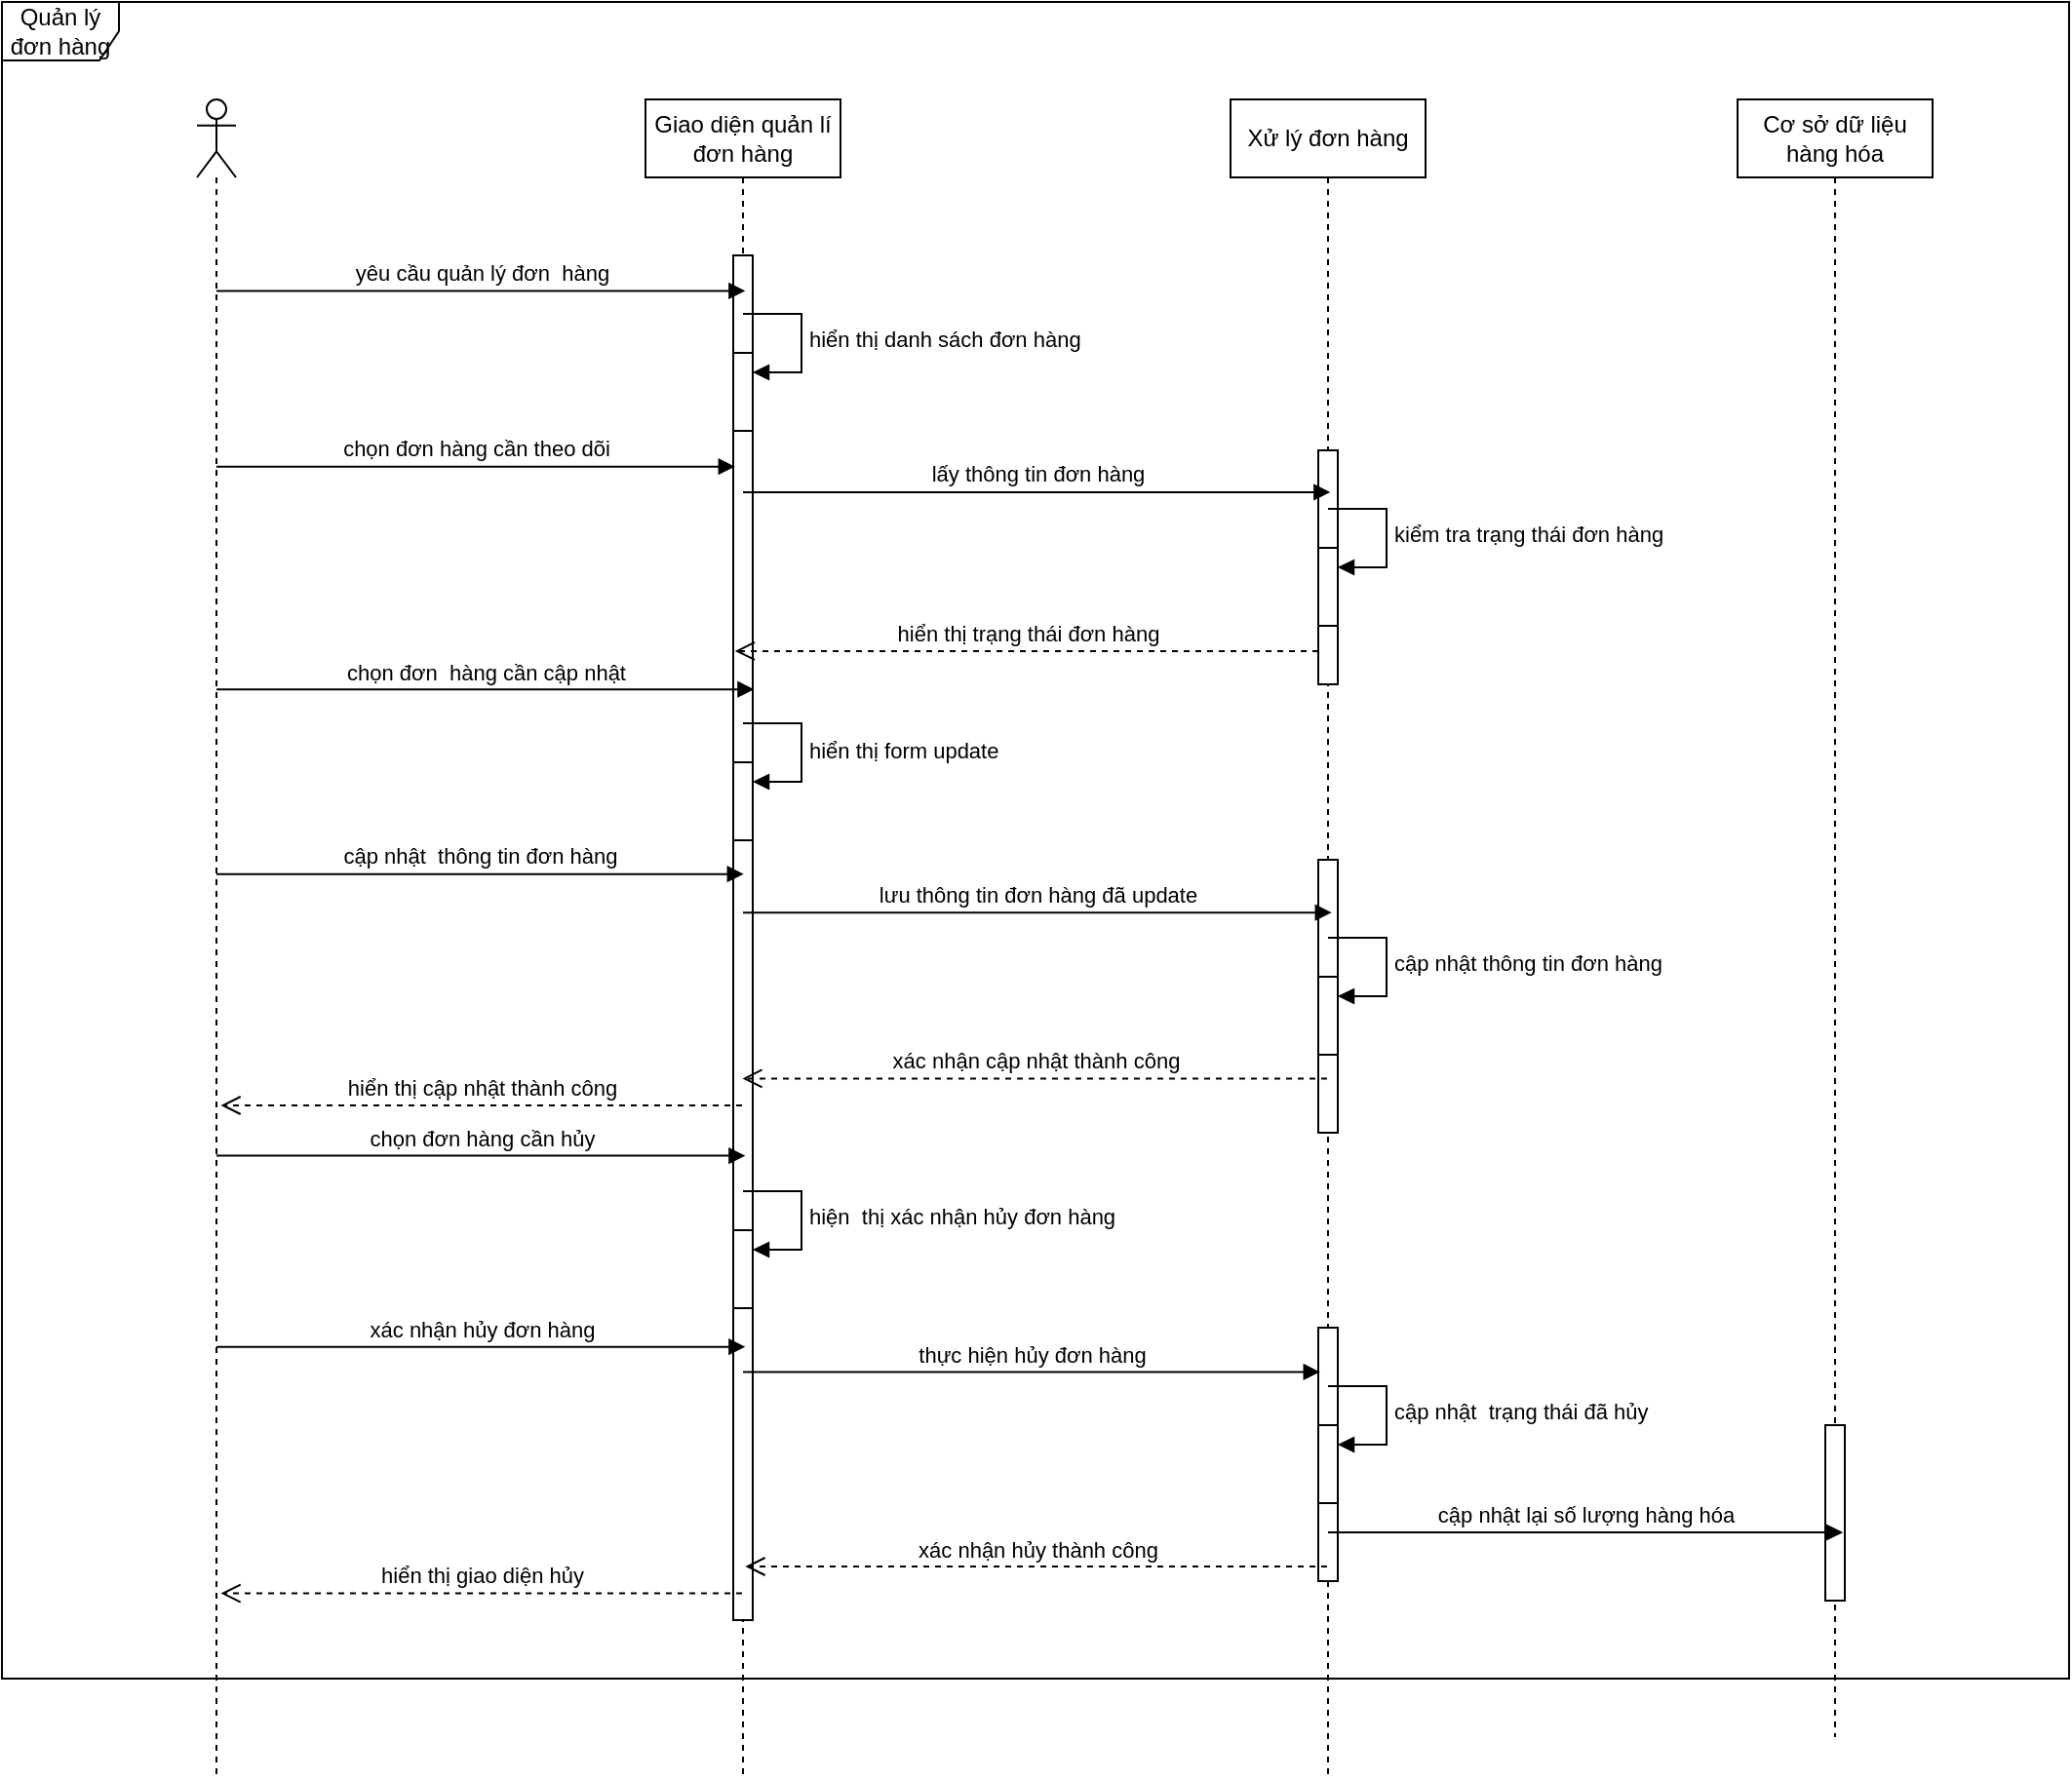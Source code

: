 <mxfile version="26.2.12">
  <diagram name="Page-1" id="aQOmlmfpFeViXC50ulA3">
    <mxGraphModel dx="1476" dy="920" grid="1" gridSize="10" guides="1" tooltips="1" connect="1" arrows="1" fold="1" page="1" pageScale="1" pageWidth="1654" pageHeight="2336" math="0" shadow="0">
      <root>
        <mxCell id="0" />
        <mxCell id="1" parent="0" />
        <mxCell id="LHbsXOiMSEpT2H5i1_bc-1" value="Quản lý đơn hàng" style="shape=umlFrame;whiteSpace=wrap;html=1;pointerEvents=0;" vertex="1" parent="1">
          <mxGeometry x="50" y="90" width="1060" height="860" as="geometry" />
        </mxCell>
        <mxCell id="LHbsXOiMSEpT2H5i1_bc-2" value="" style="shape=umlLifeline;perimeter=lifelinePerimeter;whiteSpace=wrap;html=1;container=1;dropTarget=0;collapsible=0;recursiveResize=0;outlineConnect=0;portConstraint=eastwest;newEdgeStyle={&quot;curved&quot;:0,&quot;rounded&quot;:0};participant=umlActor;" vertex="1" parent="1">
          <mxGeometry x="150" y="140" width="20" height="860" as="geometry" />
        </mxCell>
        <mxCell id="LHbsXOiMSEpT2H5i1_bc-3" value="Giao diện quản lí đơn hàng" style="shape=umlLifeline;perimeter=lifelinePerimeter;whiteSpace=wrap;html=1;container=1;dropTarget=0;collapsible=0;recursiveResize=0;outlineConnect=0;portConstraint=eastwest;newEdgeStyle={&quot;curved&quot;:0,&quot;rounded&quot;:0};" vertex="1" parent="1">
          <mxGeometry x="380" y="140" width="100" height="860" as="geometry" />
        </mxCell>
        <mxCell id="LHbsXOiMSEpT2H5i1_bc-6" value="" style="html=1;points=[[0,0,0,0,5],[0,1,0,0,-5],[1,0,0,0,5],[1,1,0,0,-5]];perimeter=orthogonalPerimeter;outlineConnect=0;targetShapes=umlLifeline;portConstraint=eastwest;newEdgeStyle={&quot;curved&quot;:0,&quot;rounded&quot;:0};" vertex="1" parent="LHbsXOiMSEpT2H5i1_bc-3">
          <mxGeometry x="45" y="80" width="10" height="700" as="geometry" />
        </mxCell>
        <mxCell id="LHbsXOiMSEpT2H5i1_bc-10" value="" style="html=1;points=[[0,0,0,0,5],[0,1,0,0,-5],[1,0,0,0,5],[1,1,0,0,-5]];perimeter=orthogonalPerimeter;outlineConnect=0;targetShapes=umlLifeline;portConstraint=eastwest;newEdgeStyle={&quot;curved&quot;:0,&quot;rounded&quot;:0};" vertex="1" parent="LHbsXOiMSEpT2H5i1_bc-3">
          <mxGeometry x="45" y="130" width="10" height="40" as="geometry" />
        </mxCell>
        <mxCell id="LHbsXOiMSEpT2H5i1_bc-11" value="hiển thị danh sách đơn hàng" style="html=1;align=left;spacingLeft=2;endArrow=block;rounded=0;edgeStyle=orthogonalEdgeStyle;curved=0;rounded=0;" edge="1" target="LHbsXOiMSEpT2H5i1_bc-10" parent="LHbsXOiMSEpT2H5i1_bc-3">
          <mxGeometry relative="1" as="geometry">
            <mxPoint x="50" y="110" as="sourcePoint" />
            <Array as="points">
              <mxPoint x="80" y="140" />
            </Array>
          </mxGeometry>
        </mxCell>
        <mxCell id="LHbsXOiMSEpT2H5i1_bc-19" value="" style="html=1;points=[[0,0,0,0,5],[0,1,0,0,-5],[1,0,0,0,5],[1,1,0,0,-5]];perimeter=orthogonalPerimeter;outlineConnect=0;targetShapes=umlLifeline;portConstraint=eastwest;newEdgeStyle={&quot;curved&quot;:0,&quot;rounded&quot;:0};" vertex="1" parent="LHbsXOiMSEpT2H5i1_bc-3">
          <mxGeometry x="45" y="340" width="10" height="40" as="geometry" />
        </mxCell>
        <mxCell id="LHbsXOiMSEpT2H5i1_bc-20" value="hiển thị form update" style="html=1;align=left;spacingLeft=2;endArrow=block;rounded=0;edgeStyle=orthogonalEdgeStyle;curved=0;rounded=0;" edge="1" target="LHbsXOiMSEpT2H5i1_bc-19" parent="LHbsXOiMSEpT2H5i1_bc-3">
          <mxGeometry x="0.02" relative="1" as="geometry">
            <mxPoint x="50" y="320" as="sourcePoint" />
            <Array as="points">
              <mxPoint x="80" y="350" />
            </Array>
            <mxPoint as="offset" />
          </mxGeometry>
        </mxCell>
        <mxCell id="LHbsXOiMSEpT2H5i1_bc-40" value="" style="html=1;points=[[0,0,0,0,5],[0,1,0,0,-5],[1,0,0,0,5],[1,1,0,0,-5]];perimeter=orthogonalPerimeter;outlineConnect=0;targetShapes=umlLifeline;portConstraint=eastwest;newEdgeStyle={&quot;curved&quot;:0,&quot;rounded&quot;:0};" vertex="1" parent="LHbsXOiMSEpT2H5i1_bc-3">
          <mxGeometry x="45" y="580" width="10" height="40" as="geometry" />
        </mxCell>
        <mxCell id="LHbsXOiMSEpT2H5i1_bc-41" value="hiện&amp;nbsp; thị xác nhận hủy đơn hàng" style="html=1;align=left;spacingLeft=2;endArrow=block;rounded=0;edgeStyle=orthogonalEdgeStyle;curved=0;rounded=0;" edge="1" target="LHbsXOiMSEpT2H5i1_bc-40" parent="LHbsXOiMSEpT2H5i1_bc-3">
          <mxGeometry relative="1" as="geometry">
            <mxPoint x="50" y="560" as="sourcePoint" />
            <Array as="points">
              <mxPoint x="80" y="590" />
            </Array>
          </mxGeometry>
        </mxCell>
        <mxCell id="LHbsXOiMSEpT2H5i1_bc-4" value="Xử lý đơn hàng" style="shape=umlLifeline;perimeter=lifelinePerimeter;whiteSpace=wrap;html=1;container=1;dropTarget=0;collapsible=0;recursiveResize=0;outlineConnect=0;portConstraint=eastwest;newEdgeStyle={&quot;curved&quot;:0,&quot;rounded&quot;:0};" vertex="1" parent="1">
          <mxGeometry x="680" y="140" width="100" height="860" as="geometry" />
        </mxCell>
        <mxCell id="LHbsXOiMSEpT2H5i1_bc-13" value="" style="html=1;points=[[0,0,0,0,5],[0,1,0,0,-5],[1,0,0,0,5],[1,1,0,0,-5]];perimeter=orthogonalPerimeter;outlineConnect=0;targetShapes=umlLifeline;portConstraint=eastwest;newEdgeStyle={&quot;curved&quot;:0,&quot;rounded&quot;:0};" vertex="1" parent="LHbsXOiMSEpT2H5i1_bc-4">
          <mxGeometry x="45" y="180" width="10" height="120" as="geometry" />
        </mxCell>
        <mxCell id="LHbsXOiMSEpT2H5i1_bc-15" value="" style="html=1;points=[[0,0,0,0,5],[0,1,0,0,-5],[1,0,0,0,5],[1,1,0,0,-5]];perimeter=orthogonalPerimeter;outlineConnect=0;targetShapes=umlLifeline;portConstraint=eastwest;newEdgeStyle={&quot;curved&quot;:0,&quot;rounded&quot;:0};" vertex="1" parent="LHbsXOiMSEpT2H5i1_bc-4">
          <mxGeometry x="45" y="230" width="10" height="40" as="geometry" />
        </mxCell>
        <mxCell id="LHbsXOiMSEpT2H5i1_bc-16" value="kiểm tra trạng thái đơn hàng" style="html=1;align=left;spacingLeft=2;endArrow=block;rounded=0;edgeStyle=orthogonalEdgeStyle;curved=0;rounded=0;" edge="1" target="LHbsXOiMSEpT2H5i1_bc-15" parent="LHbsXOiMSEpT2H5i1_bc-4">
          <mxGeometry relative="1" as="geometry">
            <mxPoint x="50" y="210" as="sourcePoint" />
            <Array as="points">
              <mxPoint x="80" y="240" />
            </Array>
          </mxGeometry>
        </mxCell>
        <mxCell id="LHbsXOiMSEpT2H5i1_bc-23" value="" style="html=1;points=[[0,0,0,0,5],[0,1,0,0,-5],[1,0,0,0,5],[1,1,0,0,-5]];perimeter=orthogonalPerimeter;outlineConnect=0;targetShapes=umlLifeline;portConstraint=eastwest;newEdgeStyle={&quot;curved&quot;:0,&quot;rounded&quot;:0};" vertex="1" parent="LHbsXOiMSEpT2H5i1_bc-4">
          <mxGeometry x="45" y="390" width="10" height="140" as="geometry" />
        </mxCell>
        <mxCell id="LHbsXOiMSEpT2H5i1_bc-25" value="" style="html=1;points=[[0,0,0,0,5],[0,1,0,0,-5],[1,0,0,0,5],[1,1,0,0,-5]];perimeter=orthogonalPerimeter;outlineConnect=0;targetShapes=umlLifeline;portConstraint=eastwest;newEdgeStyle={&quot;curved&quot;:0,&quot;rounded&quot;:0};" vertex="1" parent="LHbsXOiMSEpT2H5i1_bc-4">
          <mxGeometry x="45" y="450" width="10" height="40" as="geometry" />
        </mxCell>
        <mxCell id="LHbsXOiMSEpT2H5i1_bc-26" value="cập nhật thông tin đơn hàng" style="html=1;align=left;spacingLeft=2;endArrow=block;rounded=0;edgeStyle=orthogonalEdgeStyle;curved=0;rounded=0;" edge="1" target="LHbsXOiMSEpT2H5i1_bc-25" parent="LHbsXOiMSEpT2H5i1_bc-4">
          <mxGeometry relative="1" as="geometry">
            <mxPoint x="50" y="430" as="sourcePoint" />
            <Array as="points">
              <mxPoint x="80" y="460" />
            </Array>
          </mxGeometry>
        </mxCell>
        <mxCell id="LHbsXOiMSEpT2H5i1_bc-43" value="" style="html=1;points=[[0,0,0,0,5],[0,1,0,0,-5],[1,0,0,0,5],[1,1,0,0,-5]];perimeter=orthogonalPerimeter;outlineConnect=0;targetShapes=umlLifeline;portConstraint=eastwest;newEdgeStyle={&quot;curved&quot;:0,&quot;rounded&quot;:0};" vertex="1" parent="LHbsXOiMSEpT2H5i1_bc-4">
          <mxGeometry x="45" y="630" width="10" height="130" as="geometry" />
        </mxCell>
        <mxCell id="LHbsXOiMSEpT2H5i1_bc-45" value="" style="html=1;points=[[0,0,0,0,5],[0,1,0,0,-5],[1,0,0,0,5],[1,1,0,0,-5]];perimeter=orthogonalPerimeter;outlineConnect=0;targetShapes=umlLifeline;portConstraint=eastwest;newEdgeStyle={&quot;curved&quot;:0,&quot;rounded&quot;:0};" vertex="1" parent="LHbsXOiMSEpT2H5i1_bc-4">
          <mxGeometry x="45" y="680" width="10" height="40" as="geometry" />
        </mxCell>
        <mxCell id="LHbsXOiMSEpT2H5i1_bc-46" value="cập nhật&amp;nbsp; trạng thái đã hủy" style="html=1;align=left;spacingLeft=2;endArrow=block;rounded=0;edgeStyle=orthogonalEdgeStyle;curved=0;rounded=0;" edge="1" target="LHbsXOiMSEpT2H5i1_bc-45" parent="LHbsXOiMSEpT2H5i1_bc-4">
          <mxGeometry relative="1" as="geometry">
            <mxPoint x="50" y="660" as="sourcePoint" />
            <Array as="points">
              <mxPoint x="80" y="690" />
            </Array>
          </mxGeometry>
        </mxCell>
        <mxCell id="LHbsXOiMSEpT2H5i1_bc-5" value="Cơ sở dữ liệu hàng hóa" style="shape=umlLifeline;perimeter=lifelinePerimeter;whiteSpace=wrap;html=1;container=1;dropTarget=0;collapsible=0;recursiveResize=0;outlineConnect=0;portConstraint=eastwest;newEdgeStyle={&quot;curved&quot;:0,&quot;rounded&quot;:0};" vertex="1" parent="1">
          <mxGeometry x="940" y="140" width="100" height="840" as="geometry" />
        </mxCell>
        <mxCell id="LHbsXOiMSEpT2H5i1_bc-49" value="" style="html=1;points=[[0,0,0,0,5],[0,1,0,0,-5],[1,0,0,0,5],[1,1,0,0,-5]];perimeter=orthogonalPerimeter;outlineConnect=0;targetShapes=umlLifeline;portConstraint=eastwest;newEdgeStyle={&quot;curved&quot;:0,&quot;rounded&quot;:0};" vertex="1" parent="LHbsXOiMSEpT2H5i1_bc-5">
          <mxGeometry x="45" y="680" width="10" height="90" as="geometry" />
        </mxCell>
        <mxCell id="LHbsXOiMSEpT2H5i1_bc-50" value="cập nhật lại số lượng hàng hóa" style="html=1;verticalAlign=bottom;endArrow=block;curved=0;rounded=0;entryX=0.541;entryY=0.875;entryDx=0;entryDy=0;entryPerimeter=0;" edge="1" parent="1" source="LHbsXOiMSEpT2H5i1_bc-4" target="LHbsXOiMSEpT2H5i1_bc-5">
          <mxGeometry width="80" relative="1" as="geometry">
            <mxPoint x="590" y="720" as="sourcePoint" />
            <mxPoint x="670" y="720" as="targetPoint" />
          </mxGeometry>
        </mxCell>
        <mxCell id="LHbsXOiMSEpT2H5i1_bc-51" value="xác nhận hủy thành công" style="html=1;verticalAlign=bottom;endArrow=open;dashed=1;endSize=8;curved=0;rounded=0;entryX=0.512;entryY=0.875;entryDx=0;entryDy=0;entryPerimeter=0;" edge="1" parent="1" source="LHbsXOiMSEpT2H5i1_bc-4" target="LHbsXOiMSEpT2H5i1_bc-3">
          <mxGeometry relative="1" as="geometry">
            <mxPoint x="670" y="720" as="sourcePoint" />
            <mxPoint x="590" y="720" as="targetPoint" />
          </mxGeometry>
        </mxCell>
        <mxCell id="LHbsXOiMSEpT2H5i1_bc-52" value="hiển thị giao diện hủy" style="html=1;verticalAlign=bottom;endArrow=open;dashed=1;endSize=8;curved=0;rounded=0;entryX=0.612;entryY=0.891;entryDx=0;entryDy=0;entryPerimeter=0;" edge="1" parent="1" source="LHbsXOiMSEpT2H5i1_bc-3" target="LHbsXOiMSEpT2H5i1_bc-2">
          <mxGeometry relative="1" as="geometry">
            <mxPoint x="670" y="720" as="sourcePoint" />
            <mxPoint x="590" y="720" as="targetPoint" />
          </mxGeometry>
        </mxCell>
        <mxCell id="LHbsXOiMSEpT2H5i1_bc-53" value="yêu cầu quản lý đơn&amp;nbsp; hàng" style="html=1;verticalAlign=bottom;endArrow=block;curved=0;rounded=0;entryX=0.619;entryY=0.026;entryDx=0;entryDy=0;entryPerimeter=0;" edge="1" parent="1" source="LHbsXOiMSEpT2H5i1_bc-2" target="LHbsXOiMSEpT2H5i1_bc-6">
          <mxGeometry width="80" relative="1" as="geometry">
            <mxPoint x="840" y="220" as="sourcePoint" />
            <mxPoint x="1110" y="220" as="targetPoint" />
          </mxGeometry>
        </mxCell>
        <mxCell id="LHbsXOiMSEpT2H5i1_bc-54" value="chọn đơn hàng cần theo dõi" style="html=1;verticalAlign=bottom;endArrow=block;curved=0;rounded=0;entryX=0.459;entryY=0.219;entryDx=0;entryDy=0;entryPerimeter=0;" edge="1" parent="1" source="LHbsXOiMSEpT2H5i1_bc-2" target="LHbsXOiMSEpT2H5i1_bc-3">
          <mxGeometry width="80" relative="1" as="geometry">
            <mxPoint x="770" y="240" as="sourcePoint" />
            <mxPoint x="1042" y="240" as="targetPoint" />
          </mxGeometry>
        </mxCell>
        <mxCell id="LHbsXOiMSEpT2H5i1_bc-55" value="lấy thông tin đơn hàng" style="html=1;verticalAlign=bottom;endArrow=block;curved=0;rounded=0;entryX=0.619;entryY=0.179;entryDx=0;entryDy=0;entryPerimeter=0;" edge="1" parent="1" source="LHbsXOiMSEpT2H5i1_bc-3" target="LHbsXOiMSEpT2H5i1_bc-13">
          <mxGeometry x="-0.002" width="80" relative="1" as="geometry">
            <mxPoint x="850" y="260" as="sourcePoint" />
            <mxPoint x="1151" y="260" as="targetPoint" />
            <mxPoint as="offset" />
          </mxGeometry>
        </mxCell>
        <mxCell id="LHbsXOiMSEpT2H5i1_bc-56" value="hiển thị trạng thái đơn hàng" style="html=1;verticalAlign=bottom;endArrow=open;dashed=1;endSize=8;curved=0;rounded=0;entryX=0.459;entryY=0.329;entryDx=0;entryDy=0;entryPerimeter=0;" edge="1" parent="1" source="LHbsXOiMSEpT2H5i1_bc-13" target="LHbsXOiMSEpT2H5i1_bc-3">
          <mxGeometry relative="1" as="geometry">
            <mxPoint x="830" y="440" as="sourcePoint" />
            <mxPoint x="527" y="440" as="targetPoint" />
          </mxGeometry>
        </mxCell>
        <mxCell id="LHbsXOiMSEpT2H5i1_bc-57" value="chọn đơn&amp;nbsp; hàng cần cập nhật" style="html=1;verticalAlign=bottom;endArrow=block;curved=0;rounded=0;entryX=1.073;entryY=0.318;entryDx=0;entryDy=0;entryPerimeter=0;" edge="1" parent="1" source="LHbsXOiMSEpT2H5i1_bc-2" target="LHbsXOiMSEpT2H5i1_bc-6">
          <mxGeometry width="80" relative="1" as="geometry">
            <mxPoint x="790" y="450" as="sourcePoint" />
            <mxPoint x="1060" y="450" as="targetPoint" />
          </mxGeometry>
        </mxCell>
        <mxCell id="LHbsXOiMSEpT2H5i1_bc-58" value="cập nhật&amp;nbsp; thông tin đơn hàng" style="html=1;verticalAlign=bottom;endArrow=block;curved=0;rounded=0;entryX=0.504;entryY=0.462;entryDx=0;entryDy=0;entryPerimeter=0;" edge="1" parent="1" source="LHbsXOiMSEpT2H5i1_bc-2" target="LHbsXOiMSEpT2H5i1_bc-3">
          <mxGeometry x="-0.003" width="80" relative="1" as="geometry">
            <mxPoint x="780" y="480" as="sourcePoint" />
            <mxPoint x="1054" y="480" as="targetPoint" />
            <mxPoint as="offset" />
          </mxGeometry>
        </mxCell>
        <mxCell id="LHbsXOiMSEpT2H5i1_bc-59" value="lưu thông tin đơn hàng đã update" style="html=1;verticalAlign=bottom;endArrow=block;curved=0;rounded=0;entryX=0.519;entryY=0.485;entryDx=0;entryDy=0;entryPerimeter=0;" edge="1" parent="1" source="LHbsXOiMSEpT2H5i1_bc-3" target="LHbsXOiMSEpT2H5i1_bc-4">
          <mxGeometry width="80" relative="1" as="geometry">
            <mxPoint x="830" y="450" as="sourcePoint" />
            <mxPoint x="1131" y="450" as="targetPoint" />
          </mxGeometry>
        </mxCell>
        <mxCell id="LHbsXOiMSEpT2H5i1_bc-60" value="xác nhận cập nhật thành công" style="html=1;verticalAlign=bottom;endArrow=open;dashed=1;endSize=8;curved=0;rounded=0;entryX=0.497;entryY=0.584;entryDx=0;entryDy=0;entryPerimeter=0;" edge="1" parent="1" source="LHbsXOiMSEpT2H5i1_bc-4" target="LHbsXOiMSEpT2H5i1_bc-3">
          <mxGeometry x="-0.004" relative="1" as="geometry">
            <mxPoint x="850" y="480" as="sourcePoint" />
            <mxPoint x="550" y="480" as="targetPoint" />
            <mxPoint as="offset" />
          </mxGeometry>
        </mxCell>
        <mxCell id="LHbsXOiMSEpT2H5i1_bc-61" value="hiển thị cập nhật thành công" style="html=1;verticalAlign=bottom;endArrow=open;dashed=1;endSize=8;curved=0;rounded=0;entryX=0.612;entryY=0.6;entryDx=0;entryDy=0;entryPerimeter=0;" edge="1" parent="1" source="LHbsXOiMSEpT2H5i1_bc-3" target="LHbsXOiMSEpT2H5i1_bc-2">
          <mxGeometry relative="1" as="geometry">
            <mxPoint x="830" y="500" as="sourcePoint" />
            <mxPoint x="560" y="500" as="targetPoint" />
          </mxGeometry>
        </mxCell>
        <mxCell id="LHbsXOiMSEpT2H5i1_bc-62" value="chọn đơn hàng cần hủy" style="html=1;verticalAlign=bottom;endArrow=block;curved=0;rounded=0;entryX=0.512;entryY=0.63;entryDx=0;entryDy=0;entryPerimeter=0;" edge="1" parent="1" source="LHbsXOiMSEpT2H5i1_bc-2" target="LHbsXOiMSEpT2H5i1_bc-3">
          <mxGeometry width="80" relative="1" as="geometry">
            <mxPoint x="810" y="500" as="sourcePoint" />
            <mxPoint x="1077" y="500" as="targetPoint" />
          </mxGeometry>
        </mxCell>
        <mxCell id="LHbsXOiMSEpT2H5i1_bc-63" value="xác nhận hủy đơn hàng" style="html=1;verticalAlign=bottom;endArrow=block;curved=0;rounded=0;entryX=0.512;entryY=0.744;entryDx=0;entryDy=0;entryPerimeter=0;" edge="1" parent="1" source="LHbsXOiMSEpT2H5i1_bc-2" target="LHbsXOiMSEpT2H5i1_bc-3">
          <mxGeometry width="80" relative="1" as="geometry">
            <mxPoint x="780" y="710" as="sourcePoint" />
            <mxPoint x="1051" y="710" as="targetPoint" />
          </mxGeometry>
        </mxCell>
        <mxCell id="LHbsXOiMSEpT2H5i1_bc-65" value="thực hiện hủy đơn hàng" style="html=1;verticalAlign=bottom;endArrow=block;curved=0;rounded=0;entryX=0.459;entryY=0.759;entryDx=0;entryDy=0;entryPerimeter=0;" edge="1" parent="1" source="LHbsXOiMSEpT2H5i1_bc-3" target="LHbsXOiMSEpT2H5i1_bc-4">
          <mxGeometry width="80" relative="1" as="geometry">
            <mxPoint x="830" y="720" as="sourcePoint" />
            <mxPoint x="1138" y="720" as="targetPoint" />
          </mxGeometry>
        </mxCell>
      </root>
    </mxGraphModel>
  </diagram>
</mxfile>
